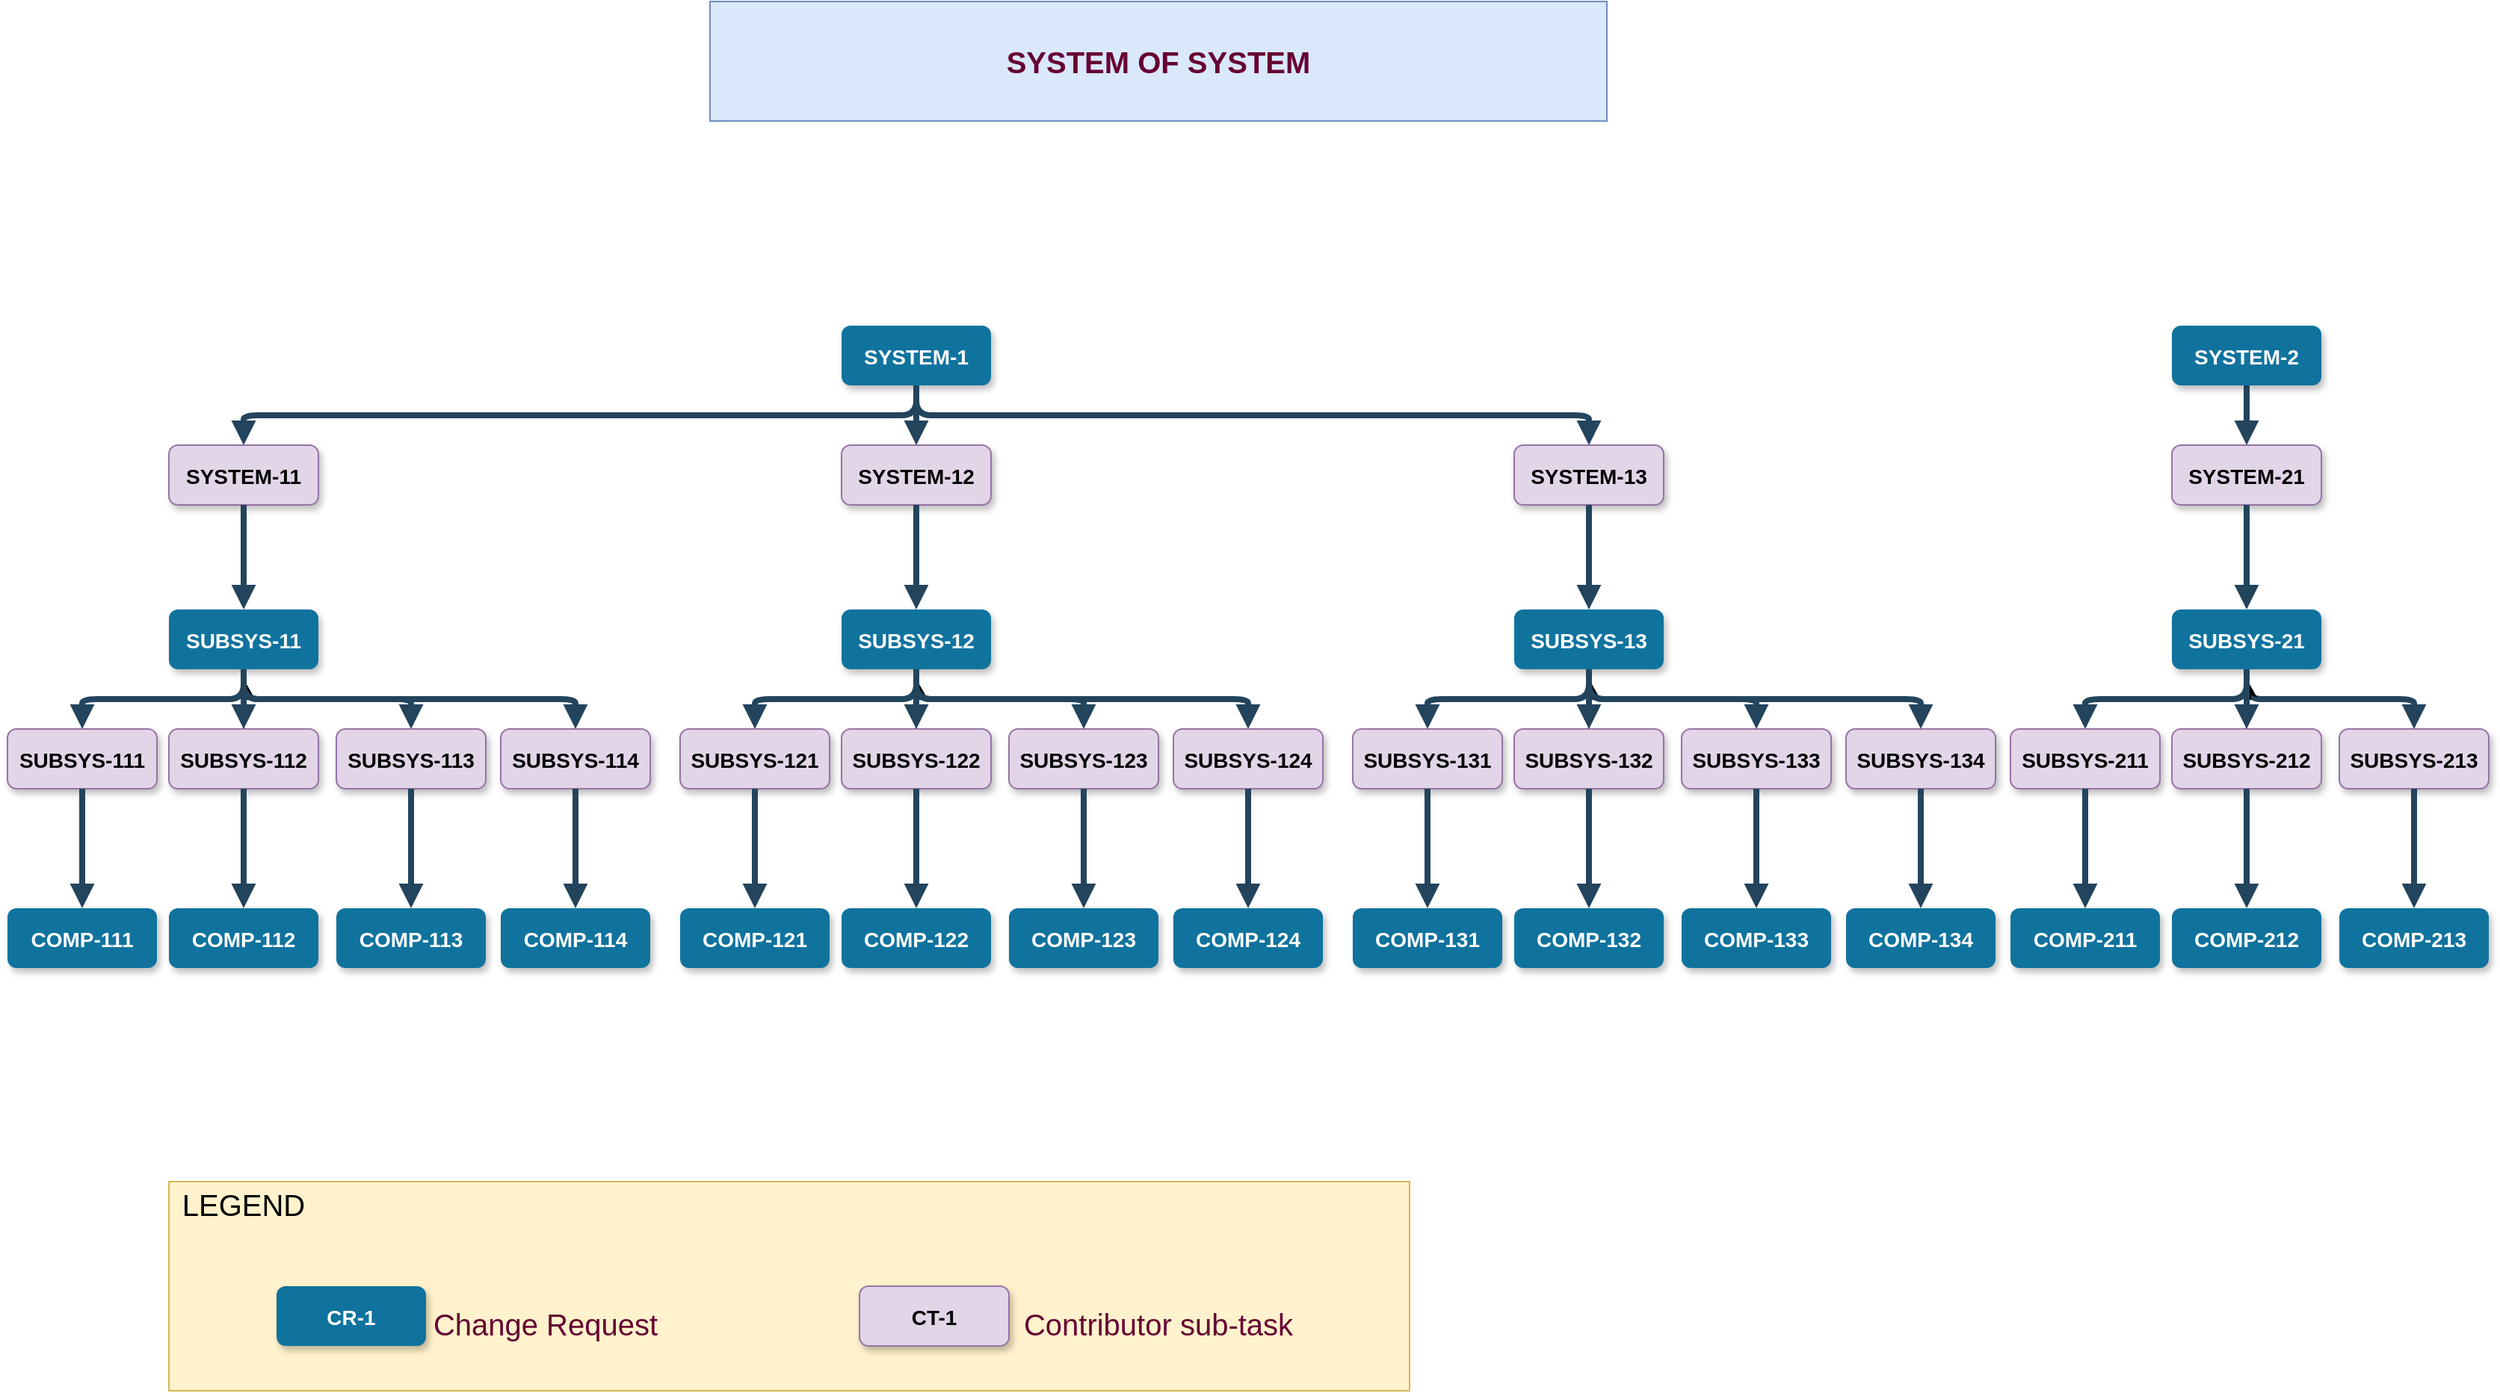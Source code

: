 <mxfile version="15.7.0" type="github">
  <diagram name="Page-1" id="97916047-d0de-89f5-080d-49f4d83e522f">
    <mxGraphModel dx="2370" dy="1270" grid="1" gridSize="10" guides="1" tooltips="1" connect="1" arrows="1" fold="1" page="1" pageScale="1.5" pageWidth="1169" pageHeight="827" background="none" math="0" shadow="0">
      <root>
        <mxCell id="0" />
        <mxCell id="1" parent="0" />
        <mxCell id="CCqJcbSyxTqTrVKvghvQ-134" value="" style="rounded=0;whiteSpace=wrap;html=1;fontSize=20;fillColor=#fff2cc;strokeColor=#d6b656;" vertex="1" parent="1">
          <mxGeometry x="168" y="850" width="830" height="140" as="geometry" />
        </mxCell>
        <mxCell id="3" value="SYSTEM-1" style="rounded=1;fillColor=#10739E;strokeColor=none;shadow=1;gradientColor=none;fontStyle=1;fontColor=#FFFFFF;fontSize=14;" parent="1" vertex="1">
          <mxGeometry x="618" y="277" width="100" height="40" as="geometry" />
        </mxCell>
        <mxCell id="8" value="SYSTEM-11" style="rounded=1;fillColor=#e1d5e7;strokeColor=#9673a6;shadow=1;fontStyle=1;fontSize=14;" parent="1" vertex="1">
          <mxGeometry x="168" y="357" width="100" height="40" as="geometry" />
        </mxCell>
        <mxCell id="9" value="SUBSYS-11" style="rounded=1;fillColor=#10739E;strokeColor=none;shadow=1;gradientColor=none;fontStyle=1;fontColor=#FFFFFF;fontSize=14;" parent="1" vertex="1">
          <mxGeometry x="168" y="467" width="100" height="40" as="geometry" />
        </mxCell>
        <mxCell id="10" value="SUBSYS-113" style="rounded=1;fillColor=#e1d5e7;strokeColor=#9673a6;shadow=1;fontStyle=1;fontSize=14;" parent="1" vertex="1">
          <mxGeometry x="280" y="547" width="100" height="40" as="geometry" />
        </mxCell>
        <mxCell id="11" value="COMP-113" style="rounded=1;fillColor=#10739E;strokeColor=none;shadow=1;gradientColor=none;fontStyle=1;fontColor=#FFFFFF;fontSize=14;" parent="1" vertex="1">
          <mxGeometry x="280" y="667" width="100" height="40" as="geometry" />
        </mxCell>
        <mxCell id="13" value="SYSTEM-12" style="rounded=1;fillColor=#e1d5e7;strokeColor=#9673a6;shadow=1;fontStyle=1;fontSize=14;" parent="1" vertex="1">
          <mxGeometry x="618" y="357" width="100" height="40" as="geometry" />
        </mxCell>
        <mxCell id="23" value="SYSTEM-13" style="rounded=1;fillColor=#e1d5e7;strokeColor=#9673a6;shadow=1;fontStyle=1;fontSize=14;" parent="1" vertex="1">
          <mxGeometry x="1068" y="357" width="100" height="40" as="geometry" />
        </mxCell>
        <mxCell id="34" value="" style="edgeStyle=elbowEdgeStyle;elbow=vertical;strokeWidth=4;endArrow=block;endFill=1;fontStyle=1;strokeColor=#23445D;exitX=0.5;exitY=1;exitDx=0;exitDy=0;" parent="1" source="3" target="8" edge="1">
          <mxGeometry x="50" y="-17.5" width="100" height="100" as="geometry">
            <mxPoint x="50" y="82.5" as="sourcePoint" />
            <mxPoint x="150" y="-17.5" as="targetPoint" />
            <Array as="points">
              <mxPoint x="308" y="337" />
              <mxPoint x="278" y="377" />
              <mxPoint x="580" y="372.5" />
            </Array>
          </mxGeometry>
        </mxCell>
        <mxCell id="37" value="" style="edgeStyle=elbowEdgeStyle;elbow=vertical;strokeWidth=4;endArrow=block;endFill=1;fontStyle=1;strokeColor=#23445D;exitX=0.5;exitY=1;exitDx=0;exitDy=0;entryX=0.5;entryY=0;entryDx=0;entryDy=0;" parent="1" source="3" target="23" edge="1">
          <mxGeometry x="50" y="-17.5" width="100" height="100" as="geometry">
            <mxPoint x="50" y="82.5" as="sourcePoint" />
            <mxPoint x="150" y="-17.5" as="targetPoint" />
            <Array as="points">
              <mxPoint x="630" y="337" />
            </Array>
          </mxGeometry>
        </mxCell>
        <mxCell id="38" value="" style="edgeStyle=elbowEdgeStyle;elbow=vertical;strokeWidth=4;endArrow=block;endFill=1;fontStyle=1;strokeColor=#23445D;" parent="1" source="8" target="9" edge="1">
          <mxGeometry x="90" y="-17.5" width="100" height="100" as="geometry">
            <mxPoint x="90" y="82.5" as="sourcePoint" />
            <mxPoint x="190" y="-17.5" as="targetPoint" />
          </mxGeometry>
        </mxCell>
        <mxCell id="39" value="" style="edgeStyle=elbowEdgeStyle;elbow=vertical;strokeWidth=4;endArrow=block;endFill=1;fontStyle=1;strokeColor=#23445D;" parent="1" source="9" target="10" edge="1">
          <mxGeometry x="90" y="-67.5" width="100" height="100" as="geometry">
            <mxPoint x="90" y="32.5" as="sourcePoint" />
            <mxPoint x="190" y="-67.5" as="targetPoint" />
          </mxGeometry>
        </mxCell>
        <mxCell id="40" value="" style="edgeStyle=elbowEdgeStyle;elbow=vertical;strokeWidth=4;endArrow=block;endFill=1;fontStyle=1;strokeColor=#23445D;" parent="1" source="10" target="11" edge="1">
          <mxGeometry x="60" y="2.5" width="100" height="100" as="geometry">
            <mxPoint x="60" y="102.5" as="sourcePoint" />
            <mxPoint x="160" y="2.5" as="targetPoint" />
          </mxGeometry>
        </mxCell>
        <mxCell id="42" value="" style="edgeStyle=elbowEdgeStyle;elbow=vertical;strokeWidth=4;endArrow=block;endFill=1;fontStyle=1;strokeColor=#23445D;entryX=0.5;entryY=0;entryDx=0;entryDy=0;" parent="1" source="13" target="CCqJcbSyxTqTrVKvghvQ-70" edge="1">
          <mxGeometry x="280" y="-17.5" width="100" height="100" as="geometry">
            <mxPoint x="280" y="82.5" as="sourcePoint" />
            <mxPoint x="820" y="467" as="targetPoint" />
          </mxGeometry>
        </mxCell>
        <mxCell id="50" value="" style="edgeStyle=elbowEdgeStyle;elbow=vertical;strokeWidth=4;endArrow=block;endFill=1;fontStyle=1;strokeColor=#23445D;entryX=0.5;entryY=0;entryDx=0;entryDy=0;" parent="1" source="23" target="CCqJcbSyxTqTrVKvghvQ-88" edge="1">
          <mxGeometry x="250" y="-17.5" width="100" height="100" as="geometry">
            <mxPoint x="250" y="82.5" as="sourcePoint" />
            <mxPoint x="1320" y="459" as="targetPoint" />
          </mxGeometry>
        </mxCell>
        <mxCell id="54" value="" style="edgeStyle=elbowEdgeStyle;elbow=vertical;strokeWidth=4;endArrow=block;endFill=1;fontStyle=1;strokeColor=#23445D;exitX=0.5;exitY=1;exitDx=0;exitDy=0;entryX=0.5;entryY=0;entryDx=0;entryDy=0;" parent="1" source="3" target="13" edge="1">
          <mxGeometry x="330" y="-17.5" width="100" height="100" as="geometry">
            <mxPoint x="330" y="82.5" as="sourcePoint" />
            <mxPoint x="628" y="357" as="targetPoint" />
            <Array as="points">
              <mxPoint x="668" y="337" />
            </Array>
          </mxGeometry>
        </mxCell>
        <mxCell id="CCqJcbSyxTqTrVKvghvQ-57" value="SUBSYS-111" style="rounded=1;fillColor=#e1d5e7;strokeColor=#9673a6;shadow=1;fontStyle=1;fontSize=14;" vertex="1" parent="1">
          <mxGeometry x="60" y="547" width="100" height="40" as="geometry" />
        </mxCell>
        <mxCell id="CCqJcbSyxTqTrVKvghvQ-58" value="COMP-111" style="rounded=1;fillColor=#10739E;strokeColor=none;shadow=1;gradientColor=none;fontStyle=1;fontColor=#FFFFFF;fontSize=14;" vertex="1" parent="1">
          <mxGeometry x="60" y="667" width="100" height="40" as="geometry" />
        </mxCell>
        <mxCell id="CCqJcbSyxTqTrVKvghvQ-59" value="" style="edgeStyle=elbowEdgeStyle;elbow=vertical;strokeWidth=4;endArrow=block;endFill=1;fontStyle=1;strokeColor=#23445D;exitX=0.5;exitY=1;exitDx=0;exitDy=0;" edge="1" parent="1" target="CCqJcbSyxTqTrVKvghvQ-57" source="9">
          <mxGeometry x="-160" y="-67.5" width="100" height="100" as="geometry">
            <mxPoint x="-32" y="487" as="sourcePoint" />
            <mxPoint x="-60" y="-67.5" as="targetPoint" />
          </mxGeometry>
        </mxCell>
        <mxCell id="CCqJcbSyxTqTrVKvghvQ-60" value="" style="edgeStyle=elbowEdgeStyle;elbow=vertical;strokeWidth=4;endArrow=block;endFill=1;fontStyle=1;strokeColor=#23445D;" edge="1" parent="1" source="CCqJcbSyxTqTrVKvghvQ-57" target="CCqJcbSyxTqTrVKvghvQ-58">
          <mxGeometry x="-160" y="2.5" width="100" height="100" as="geometry">
            <mxPoint x="-160" y="102.5" as="sourcePoint" />
            <mxPoint x="-60" y="2.5" as="targetPoint" />
          </mxGeometry>
        </mxCell>
        <mxCell id="CCqJcbSyxTqTrVKvghvQ-65" style="edgeStyle=orthogonalEdgeStyle;rounded=0;orthogonalLoop=1;jettySize=auto;html=1;" edge="1" parent="1" source="CCqJcbSyxTqTrVKvghvQ-61">
          <mxGeometry relative="1" as="geometry">
            <mxPoint x="220" y="517" as="targetPoint" />
          </mxGeometry>
        </mxCell>
        <mxCell id="CCqJcbSyxTqTrVKvghvQ-61" value="SUBSYS-112" style="rounded=1;fillColor=#e1d5e7;strokeColor=#9673a6;shadow=1;fontStyle=1;fontSize=14;" vertex="1" parent="1">
          <mxGeometry x="168" y="547" width="100" height="40" as="geometry" />
        </mxCell>
        <mxCell id="CCqJcbSyxTqTrVKvghvQ-62" value="COMP-112" style="rounded=1;fillColor=#10739E;strokeColor=none;shadow=1;gradientColor=none;fontStyle=1;fontColor=#FFFFFF;fontSize=14;" vertex="1" parent="1">
          <mxGeometry x="168" y="667" width="100" height="40" as="geometry" />
        </mxCell>
        <mxCell id="CCqJcbSyxTqTrVKvghvQ-63" value="" style="edgeStyle=elbowEdgeStyle;elbow=vertical;strokeWidth=4;endArrow=block;endFill=1;fontStyle=1;strokeColor=#23445D;" edge="1" parent="1" source="CCqJcbSyxTqTrVKvghvQ-61" target="CCqJcbSyxTqTrVKvghvQ-62">
          <mxGeometry x="-50" y="2.5" width="100" height="100" as="geometry">
            <mxPoint x="-50" y="102.5" as="sourcePoint" />
            <mxPoint x="50" y="2.5" as="targetPoint" />
          </mxGeometry>
        </mxCell>
        <mxCell id="CCqJcbSyxTqTrVKvghvQ-64" value="" style="edgeStyle=elbowEdgeStyle;elbow=vertical;strokeWidth=4;endArrow=block;endFill=1;fontStyle=1;strokeColor=#23445D;exitX=0.5;exitY=1;exitDx=0;exitDy=0;entryX=0.5;entryY=0;entryDx=0;entryDy=0;" edge="1" parent="1" source="9" target="CCqJcbSyxTqTrVKvghvQ-61">
          <mxGeometry x="-150" y="-57.5" width="100" height="100" as="geometry">
            <mxPoint x="228" y="527" as="sourcePoint" />
            <mxPoint x="120" y="557" as="targetPoint" />
          </mxGeometry>
        </mxCell>
        <mxCell id="CCqJcbSyxTqTrVKvghvQ-66" value="SUBSYS-114" style="rounded=1;fillColor=#e1d5e7;strokeColor=#9673a6;shadow=1;fontStyle=1;fontSize=14;" vertex="1" parent="1">
          <mxGeometry x="390" y="547" width="100" height="40" as="geometry" />
        </mxCell>
        <mxCell id="CCqJcbSyxTqTrVKvghvQ-67" value="COMP-114" style="rounded=1;fillColor=#10739E;strokeColor=none;shadow=1;gradientColor=none;fontStyle=1;fontColor=#FFFFFF;fontSize=14;" vertex="1" parent="1">
          <mxGeometry x="390" y="667" width="100" height="40" as="geometry" />
        </mxCell>
        <mxCell id="CCqJcbSyxTqTrVKvghvQ-68" value="" style="edgeStyle=elbowEdgeStyle;elbow=vertical;strokeWidth=4;endArrow=block;endFill=1;fontStyle=1;strokeColor=#23445D;" edge="1" parent="1" source="CCqJcbSyxTqTrVKvghvQ-66" target="CCqJcbSyxTqTrVKvghvQ-67">
          <mxGeometry x="170" y="2.5" width="100" height="100" as="geometry">
            <mxPoint x="170" y="102.5" as="sourcePoint" />
            <mxPoint x="270" y="2.5" as="targetPoint" />
          </mxGeometry>
        </mxCell>
        <mxCell id="CCqJcbSyxTqTrVKvghvQ-69" value="" style="edgeStyle=elbowEdgeStyle;elbow=vertical;strokeWidth=4;endArrow=block;endFill=1;fontStyle=1;strokeColor=#23445D;entryX=0.5;entryY=0;entryDx=0;entryDy=0;exitX=0.5;exitY=1;exitDx=0;exitDy=0;" edge="1" parent="1" source="9" target="CCqJcbSyxTqTrVKvghvQ-66">
          <mxGeometry x="100" y="-57.5" width="100" height="100" as="geometry">
            <mxPoint x="228" y="517" as="sourcePoint" />
            <mxPoint x="340" y="557" as="targetPoint" />
          </mxGeometry>
        </mxCell>
        <mxCell id="CCqJcbSyxTqTrVKvghvQ-70" value="SUBSYS-12" style="rounded=1;fillColor=#10739E;strokeColor=none;shadow=1;gradientColor=none;fontStyle=1;fontColor=#FFFFFF;fontSize=14;" vertex="1" parent="1">
          <mxGeometry x="618" y="467" width="100" height="40" as="geometry" />
        </mxCell>
        <mxCell id="CCqJcbSyxTqTrVKvghvQ-71" value="SUBSYS-123" style="rounded=1;fillColor=#e1d5e7;strokeColor=#9673a6;shadow=1;fontStyle=1;fontSize=14;" vertex="1" parent="1">
          <mxGeometry x="730" y="547" width="100" height="40" as="geometry" />
        </mxCell>
        <mxCell id="CCqJcbSyxTqTrVKvghvQ-72" value="COMP-123" style="rounded=1;fillColor=#10739E;strokeColor=none;shadow=1;gradientColor=none;fontStyle=1;fontColor=#FFFFFF;fontSize=14;" vertex="1" parent="1">
          <mxGeometry x="730" y="667" width="100" height="40" as="geometry" />
        </mxCell>
        <mxCell id="CCqJcbSyxTqTrVKvghvQ-73" value="" style="edgeStyle=elbowEdgeStyle;elbow=vertical;strokeWidth=4;endArrow=block;endFill=1;fontStyle=1;strokeColor=#23445D;" edge="1" parent="1" source="CCqJcbSyxTqTrVKvghvQ-70" target="CCqJcbSyxTqTrVKvghvQ-71">
          <mxGeometry x="540" y="-67.5" width="100" height="100" as="geometry">
            <mxPoint x="540" y="32.5" as="sourcePoint" />
            <mxPoint x="640" y="-67.5" as="targetPoint" />
          </mxGeometry>
        </mxCell>
        <mxCell id="CCqJcbSyxTqTrVKvghvQ-74" value="" style="edgeStyle=elbowEdgeStyle;elbow=vertical;strokeWidth=4;endArrow=block;endFill=1;fontStyle=1;strokeColor=#23445D;" edge="1" parent="1" source="CCqJcbSyxTqTrVKvghvQ-71" target="CCqJcbSyxTqTrVKvghvQ-72">
          <mxGeometry x="510" y="2.5" width="100" height="100" as="geometry">
            <mxPoint x="510" y="102.5" as="sourcePoint" />
            <mxPoint x="610" y="2.5" as="targetPoint" />
          </mxGeometry>
        </mxCell>
        <mxCell id="CCqJcbSyxTqTrVKvghvQ-75" value="SUBSYS-121" style="rounded=1;fillColor=#e1d5e7;strokeColor=#9673a6;shadow=1;fontStyle=1;fontSize=14;" vertex="1" parent="1">
          <mxGeometry x="510" y="547" width="100" height="40" as="geometry" />
        </mxCell>
        <mxCell id="CCqJcbSyxTqTrVKvghvQ-76" value="COMP-121" style="rounded=1;fillColor=#10739E;strokeColor=none;shadow=1;gradientColor=none;fontStyle=1;fontColor=#FFFFFF;fontSize=14;" vertex="1" parent="1">
          <mxGeometry x="510" y="667" width="100" height="40" as="geometry" />
        </mxCell>
        <mxCell id="CCqJcbSyxTqTrVKvghvQ-77" value="" style="edgeStyle=elbowEdgeStyle;elbow=vertical;strokeWidth=4;endArrow=block;endFill=1;fontStyle=1;strokeColor=#23445D;exitX=0.5;exitY=1;exitDx=0;exitDy=0;" edge="1" parent="1" source="CCqJcbSyxTqTrVKvghvQ-70" target="CCqJcbSyxTqTrVKvghvQ-75">
          <mxGeometry x="290" y="-67.5" width="100" height="100" as="geometry">
            <mxPoint x="418" y="487" as="sourcePoint" />
            <mxPoint x="390" y="-67.5" as="targetPoint" />
          </mxGeometry>
        </mxCell>
        <mxCell id="CCqJcbSyxTqTrVKvghvQ-78" value="" style="edgeStyle=elbowEdgeStyle;elbow=vertical;strokeWidth=4;endArrow=block;endFill=1;fontStyle=1;strokeColor=#23445D;" edge="1" parent="1" source="CCqJcbSyxTqTrVKvghvQ-75" target="CCqJcbSyxTqTrVKvghvQ-76">
          <mxGeometry x="290" y="2.5" width="100" height="100" as="geometry">
            <mxPoint x="290" y="102.5" as="sourcePoint" />
            <mxPoint x="390" y="2.5" as="targetPoint" />
          </mxGeometry>
        </mxCell>
        <mxCell id="CCqJcbSyxTqTrVKvghvQ-79" style="edgeStyle=orthogonalEdgeStyle;rounded=0;orthogonalLoop=1;jettySize=auto;html=1;" edge="1" parent="1" source="CCqJcbSyxTqTrVKvghvQ-80">
          <mxGeometry relative="1" as="geometry">
            <mxPoint x="670" y="517" as="targetPoint" />
          </mxGeometry>
        </mxCell>
        <mxCell id="CCqJcbSyxTqTrVKvghvQ-80" value="SUBSYS-122" style="rounded=1;fillColor=#e1d5e7;strokeColor=#9673a6;shadow=1;fontStyle=1;fontSize=14;" vertex="1" parent="1">
          <mxGeometry x="618" y="547" width="100" height="40" as="geometry" />
        </mxCell>
        <mxCell id="CCqJcbSyxTqTrVKvghvQ-81" value="COMP-122" style="rounded=1;fillColor=#10739E;strokeColor=none;shadow=1;gradientColor=none;fontStyle=1;fontColor=#FFFFFF;fontSize=14;" vertex="1" parent="1">
          <mxGeometry x="618" y="667" width="100" height="40" as="geometry" />
        </mxCell>
        <mxCell id="CCqJcbSyxTqTrVKvghvQ-82" value="" style="edgeStyle=elbowEdgeStyle;elbow=vertical;strokeWidth=4;endArrow=block;endFill=1;fontStyle=1;strokeColor=#23445D;" edge="1" parent="1" source="CCqJcbSyxTqTrVKvghvQ-80" target="CCqJcbSyxTqTrVKvghvQ-81">
          <mxGeometry x="400" y="2.5" width="100" height="100" as="geometry">
            <mxPoint x="400" y="102.5" as="sourcePoint" />
            <mxPoint x="500" y="2.5" as="targetPoint" />
          </mxGeometry>
        </mxCell>
        <mxCell id="CCqJcbSyxTqTrVKvghvQ-83" value="" style="edgeStyle=elbowEdgeStyle;elbow=vertical;strokeWidth=4;endArrow=block;endFill=1;fontStyle=1;strokeColor=#23445D;exitX=0.5;exitY=1;exitDx=0;exitDy=0;entryX=0.5;entryY=0;entryDx=0;entryDy=0;" edge="1" parent="1" source="CCqJcbSyxTqTrVKvghvQ-70" target="CCqJcbSyxTqTrVKvghvQ-80">
          <mxGeometry x="300" y="-57.5" width="100" height="100" as="geometry">
            <mxPoint x="678" y="527" as="sourcePoint" />
            <mxPoint x="570" y="557" as="targetPoint" />
          </mxGeometry>
        </mxCell>
        <mxCell id="CCqJcbSyxTqTrVKvghvQ-84" value="SUBSYS-124" style="rounded=1;fillColor=#e1d5e7;strokeColor=#9673a6;shadow=1;fontStyle=1;fontSize=14;" vertex="1" parent="1">
          <mxGeometry x="840" y="547" width="100" height="40" as="geometry" />
        </mxCell>
        <mxCell id="CCqJcbSyxTqTrVKvghvQ-85" value="COMP-124" style="rounded=1;fillColor=#10739E;strokeColor=none;shadow=1;gradientColor=none;fontStyle=1;fontColor=#FFFFFF;fontSize=14;" vertex="1" parent="1">
          <mxGeometry x="840" y="667" width="100" height="40" as="geometry" />
        </mxCell>
        <mxCell id="CCqJcbSyxTqTrVKvghvQ-86" value="" style="edgeStyle=elbowEdgeStyle;elbow=vertical;strokeWidth=4;endArrow=block;endFill=1;fontStyle=1;strokeColor=#23445D;" edge="1" parent="1" source="CCqJcbSyxTqTrVKvghvQ-84" target="CCqJcbSyxTqTrVKvghvQ-85">
          <mxGeometry x="620" y="2.5" width="100" height="100" as="geometry">
            <mxPoint x="620" y="102.5" as="sourcePoint" />
            <mxPoint x="720" y="2.5" as="targetPoint" />
          </mxGeometry>
        </mxCell>
        <mxCell id="CCqJcbSyxTqTrVKvghvQ-87" value="" style="edgeStyle=elbowEdgeStyle;elbow=vertical;strokeWidth=4;endArrow=block;endFill=1;fontStyle=1;strokeColor=#23445D;entryX=0.5;entryY=0;entryDx=0;entryDy=0;exitX=0.5;exitY=1;exitDx=0;exitDy=0;" edge="1" parent="1" source="CCqJcbSyxTqTrVKvghvQ-70" target="CCqJcbSyxTqTrVKvghvQ-84">
          <mxGeometry x="550" y="-57.5" width="100" height="100" as="geometry">
            <mxPoint x="678" y="517" as="sourcePoint" />
            <mxPoint x="790" y="557" as="targetPoint" />
          </mxGeometry>
        </mxCell>
        <mxCell id="CCqJcbSyxTqTrVKvghvQ-88" value="SUBSYS-13" style="rounded=1;fillColor=#10739E;strokeColor=none;shadow=1;gradientColor=none;fontStyle=1;fontColor=#FFFFFF;fontSize=14;" vertex="1" parent="1">
          <mxGeometry x="1068" y="467" width="100" height="40" as="geometry" />
        </mxCell>
        <mxCell id="CCqJcbSyxTqTrVKvghvQ-89" value="SUBSYS-133" style="rounded=1;fillColor=#e1d5e7;strokeColor=#9673a6;shadow=1;fontStyle=1;fontSize=14;" vertex="1" parent="1">
          <mxGeometry x="1180" y="547" width="100" height="40" as="geometry" />
        </mxCell>
        <mxCell id="CCqJcbSyxTqTrVKvghvQ-90" value="COMP-133" style="rounded=1;fillColor=#10739E;strokeColor=none;shadow=1;gradientColor=none;fontStyle=1;fontColor=#FFFFFF;fontSize=14;" vertex="1" parent="1">
          <mxGeometry x="1180" y="667" width="100" height="40" as="geometry" />
        </mxCell>
        <mxCell id="CCqJcbSyxTqTrVKvghvQ-91" value="" style="edgeStyle=elbowEdgeStyle;elbow=vertical;strokeWidth=4;endArrow=block;endFill=1;fontStyle=1;strokeColor=#23445D;" edge="1" parent="1" source="CCqJcbSyxTqTrVKvghvQ-88" target="CCqJcbSyxTqTrVKvghvQ-89">
          <mxGeometry x="990" y="-67.5" width="100" height="100" as="geometry">
            <mxPoint x="990" y="32.5" as="sourcePoint" />
            <mxPoint x="1090" y="-67.5" as="targetPoint" />
          </mxGeometry>
        </mxCell>
        <mxCell id="CCqJcbSyxTqTrVKvghvQ-92" value="" style="edgeStyle=elbowEdgeStyle;elbow=vertical;strokeWidth=4;endArrow=block;endFill=1;fontStyle=1;strokeColor=#23445D;" edge="1" parent="1" source="CCqJcbSyxTqTrVKvghvQ-89" target="CCqJcbSyxTqTrVKvghvQ-90">
          <mxGeometry x="960" y="2.5" width="100" height="100" as="geometry">
            <mxPoint x="960" y="102.5" as="sourcePoint" />
            <mxPoint x="1060" y="2.5" as="targetPoint" />
          </mxGeometry>
        </mxCell>
        <mxCell id="CCqJcbSyxTqTrVKvghvQ-93" value="SUBSYS-131" style="rounded=1;fillColor=#e1d5e7;strokeColor=#9673a6;shadow=1;fontStyle=1;fontSize=14;" vertex="1" parent="1">
          <mxGeometry x="960" y="547" width="100" height="40" as="geometry" />
        </mxCell>
        <mxCell id="CCqJcbSyxTqTrVKvghvQ-94" value="COMP-131" style="rounded=1;fillColor=#10739E;strokeColor=none;shadow=1;gradientColor=none;fontStyle=1;fontColor=#FFFFFF;fontSize=14;" vertex="1" parent="1">
          <mxGeometry x="960" y="667" width="100" height="40" as="geometry" />
        </mxCell>
        <mxCell id="CCqJcbSyxTqTrVKvghvQ-95" value="" style="edgeStyle=elbowEdgeStyle;elbow=vertical;strokeWidth=4;endArrow=block;endFill=1;fontStyle=1;strokeColor=#23445D;exitX=0.5;exitY=1;exitDx=0;exitDy=0;" edge="1" parent="1" source="CCqJcbSyxTqTrVKvghvQ-88" target="CCqJcbSyxTqTrVKvghvQ-93">
          <mxGeometry x="740" y="-67.5" width="100" height="100" as="geometry">
            <mxPoint x="868" y="487" as="sourcePoint" />
            <mxPoint x="840" y="-67.5" as="targetPoint" />
          </mxGeometry>
        </mxCell>
        <mxCell id="CCqJcbSyxTqTrVKvghvQ-96" value="" style="edgeStyle=elbowEdgeStyle;elbow=vertical;strokeWidth=4;endArrow=block;endFill=1;fontStyle=1;strokeColor=#23445D;" edge="1" parent="1" source="CCqJcbSyxTqTrVKvghvQ-93" target="CCqJcbSyxTqTrVKvghvQ-94">
          <mxGeometry x="740" y="2.5" width="100" height="100" as="geometry">
            <mxPoint x="740" y="102.5" as="sourcePoint" />
            <mxPoint x="840" y="2.5" as="targetPoint" />
          </mxGeometry>
        </mxCell>
        <mxCell id="CCqJcbSyxTqTrVKvghvQ-97" style="edgeStyle=orthogonalEdgeStyle;rounded=0;orthogonalLoop=1;jettySize=auto;html=1;" edge="1" parent="1" source="CCqJcbSyxTqTrVKvghvQ-98">
          <mxGeometry relative="1" as="geometry">
            <mxPoint x="1120" y="517" as="targetPoint" />
          </mxGeometry>
        </mxCell>
        <mxCell id="CCqJcbSyxTqTrVKvghvQ-98" value="SUBSYS-132" style="rounded=1;fillColor=#e1d5e7;strokeColor=#9673a6;shadow=1;fontStyle=1;fontSize=14;" vertex="1" parent="1">
          <mxGeometry x="1068" y="547" width="100" height="40" as="geometry" />
        </mxCell>
        <mxCell id="CCqJcbSyxTqTrVKvghvQ-99" value="COMP-132" style="rounded=1;fillColor=#10739E;strokeColor=none;shadow=1;gradientColor=none;fontStyle=1;fontColor=#FFFFFF;fontSize=14;" vertex="1" parent="1">
          <mxGeometry x="1068" y="667" width="100" height="40" as="geometry" />
        </mxCell>
        <mxCell id="CCqJcbSyxTqTrVKvghvQ-100" value="" style="edgeStyle=elbowEdgeStyle;elbow=vertical;strokeWidth=4;endArrow=block;endFill=1;fontStyle=1;strokeColor=#23445D;" edge="1" parent="1" source="CCqJcbSyxTqTrVKvghvQ-98" target="CCqJcbSyxTqTrVKvghvQ-99">
          <mxGeometry x="850" y="2.5" width="100" height="100" as="geometry">
            <mxPoint x="850" y="102.5" as="sourcePoint" />
            <mxPoint x="950" y="2.5" as="targetPoint" />
          </mxGeometry>
        </mxCell>
        <mxCell id="CCqJcbSyxTqTrVKvghvQ-101" value="" style="edgeStyle=elbowEdgeStyle;elbow=vertical;strokeWidth=4;endArrow=block;endFill=1;fontStyle=1;strokeColor=#23445D;exitX=0.5;exitY=1;exitDx=0;exitDy=0;entryX=0.5;entryY=0;entryDx=0;entryDy=0;" edge="1" parent="1" source="CCqJcbSyxTqTrVKvghvQ-88" target="CCqJcbSyxTqTrVKvghvQ-98">
          <mxGeometry x="750" y="-57.5" width="100" height="100" as="geometry">
            <mxPoint x="1128" y="527" as="sourcePoint" />
            <mxPoint x="1020" y="557" as="targetPoint" />
          </mxGeometry>
        </mxCell>
        <mxCell id="CCqJcbSyxTqTrVKvghvQ-102" value="SUBSYS-134" style="rounded=1;fillColor=#e1d5e7;strokeColor=#9673a6;shadow=1;fontStyle=1;fontSize=14;" vertex="1" parent="1">
          <mxGeometry x="1290" y="547" width="100" height="40" as="geometry" />
        </mxCell>
        <mxCell id="CCqJcbSyxTqTrVKvghvQ-103" value="COMP-134" style="rounded=1;fillColor=#10739E;strokeColor=none;shadow=1;gradientColor=none;fontStyle=1;fontColor=#FFFFFF;fontSize=14;" vertex="1" parent="1">
          <mxGeometry x="1290" y="667" width="100" height="40" as="geometry" />
        </mxCell>
        <mxCell id="CCqJcbSyxTqTrVKvghvQ-104" value="" style="edgeStyle=elbowEdgeStyle;elbow=vertical;strokeWidth=4;endArrow=block;endFill=1;fontStyle=1;strokeColor=#23445D;" edge="1" parent="1" source="CCqJcbSyxTqTrVKvghvQ-102" target="CCqJcbSyxTqTrVKvghvQ-103">
          <mxGeometry x="1070" y="2.5" width="100" height="100" as="geometry">
            <mxPoint x="1070" y="102.5" as="sourcePoint" />
            <mxPoint x="1170" y="2.5" as="targetPoint" />
          </mxGeometry>
        </mxCell>
        <mxCell id="CCqJcbSyxTqTrVKvghvQ-105" value="" style="edgeStyle=elbowEdgeStyle;elbow=vertical;strokeWidth=4;endArrow=block;endFill=1;fontStyle=1;strokeColor=#23445D;entryX=0.5;entryY=0;entryDx=0;entryDy=0;exitX=0.5;exitY=1;exitDx=0;exitDy=0;" edge="1" parent="1" source="CCqJcbSyxTqTrVKvghvQ-88" target="CCqJcbSyxTqTrVKvghvQ-102">
          <mxGeometry x="1000" y="-57.5" width="100" height="100" as="geometry">
            <mxPoint x="1128" y="517" as="sourcePoint" />
            <mxPoint x="1240" y="557" as="targetPoint" />
          </mxGeometry>
        </mxCell>
        <mxCell id="CCqJcbSyxTqTrVKvghvQ-106" value="SYSTEM-21" style="rounded=1;fillColor=#e1d5e7;strokeColor=#9673a6;shadow=1;fontStyle=1;fontSize=14;" vertex="1" parent="1">
          <mxGeometry x="1508" y="357" width="100" height="40" as="geometry" />
        </mxCell>
        <mxCell id="CCqJcbSyxTqTrVKvghvQ-107" value="" style="edgeStyle=elbowEdgeStyle;elbow=vertical;strokeWidth=4;endArrow=block;endFill=1;fontStyle=1;strokeColor=#23445D;entryX=0.5;entryY=0;entryDx=0;entryDy=0;" edge="1" parent="1" source="CCqJcbSyxTqTrVKvghvQ-106" target="CCqJcbSyxTqTrVKvghvQ-108">
          <mxGeometry x="690" y="-17.5" width="100" height="100" as="geometry">
            <mxPoint x="690" y="82.5" as="sourcePoint" />
            <mxPoint x="1760" y="459" as="targetPoint" />
          </mxGeometry>
        </mxCell>
        <mxCell id="CCqJcbSyxTqTrVKvghvQ-108" value="SUBSYS-21" style="rounded=1;fillColor=#10739E;strokeColor=none;shadow=1;gradientColor=none;fontStyle=1;fontColor=#FFFFFF;fontSize=14;" vertex="1" parent="1">
          <mxGeometry x="1508" y="467" width="100" height="40" as="geometry" />
        </mxCell>
        <mxCell id="CCqJcbSyxTqTrVKvghvQ-109" value="SUBSYS-213" style="rounded=1;fillColor=#e1d5e7;strokeColor=#9673a6;shadow=1;fontStyle=1;fontSize=14;" vertex="1" parent="1">
          <mxGeometry x="1620" y="547" width="100" height="40" as="geometry" />
        </mxCell>
        <mxCell id="CCqJcbSyxTqTrVKvghvQ-110" value="COMP-213" style="rounded=1;fillColor=#10739E;strokeColor=none;shadow=1;gradientColor=none;fontStyle=1;fontColor=#FFFFFF;fontSize=14;" vertex="1" parent="1">
          <mxGeometry x="1620" y="667" width="100" height="40" as="geometry" />
        </mxCell>
        <mxCell id="CCqJcbSyxTqTrVKvghvQ-111" value="" style="edgeStyle=elbowEdgeStyle;elbow=vertical;strokeWidth=4;endArrow=block;endFill=1;fontStyle=1;strokeColor=#23445D;" edge="1" parent="1" source="CCqJcbSyxTqTrVKvghvQ-108" target="CCqJcbSyxTqTrVKvghvQ-109">
          <mxGeometry x="1430" y="-67.5" width="100" height="100" as="geometry">
            <mxPoint x="1430" y="32.5" as="sourcePoint" />
            <mxPoint x="1530" y="-67.5" as="targetPoint" />
          </mxGeometry>
        </mxCell>
        <mxCell id="CCqJcbSyxTqTrVKvghvQ-112" value="" style="edgeStyle=elbowEdgeStyle;elbow=vertical;strokeWidth=4;endArrow=block;endFill=1;fontStyle=1;strokeColor=#23445D;" edge="1" parent="1" source="CCqJcbSyxTqTrVKvghvQ-109" target="CCqJcbSyxTqTrVKvghvQ-110">
          <mxGeometry x="1400" y="2.5" width="100" height="100" as="geometry">
            <mxPoint x="1400" y="102.5" as="sourcePoint" />
            <mxPoint x="1500" y="2.5" as="targetPoint" />
          </mxGeometry>
        </mxCell>
        <mxCell id="CCqJcbSyxTqTrVKvghvQ-113" value="SUBSYS-211" style="rounded=1;fillColor=#e1d5e7;strokeColor=#9673a6;shadow=1;fontStyle=1;fontSize=14;" vertex="1" parent="1">
          <mxGeometry x="1400" y="547" width="100" height="40" as="geometry" />
        </mxCell>
        <mxCell id="CCqJcbSyxTqTrVKvghvQ-114" value="COMP-211" style="rounded=1;fillColor=#10739E;strokeColor=none;shadow=1;gradientColor=none;fontStyle=1;fontColor=#FFFFFF;fontSize=14;" vertex="1" parent="1">
          <mxGeometry x="1400" y="667" width="100" height="40" as="geometry" />
        </mxCell>
        <mxCell id="CCqJcbSyxTqTrVKvghvQ-115" value="" style="edgeStyle=elbowEdgeStyle;elbow=vertical;strokeWidth=4;endArrow=block;endFill=1;fontStyle=1;strokeColor=#23445D;exitX=0.5;exitY=1;exitDx=0;exitDy=0;" edge="1" parent="1" source="CCqJcbSyxTqTrVKvghvQ-108" target="CCqJcbSyxTqTrVKvghvQ-113">
          <mxGeometry x="1180" y="-67.5" width="100" height="100" as="geometry">
            <mxPoint x="1308" y="487" as="sourcePoint" />
            <mxPoint x="1280" y="-67.5" as="targetPoint" />
          </mxGeometry>
        </mxCell>
        <mxCell id="CCqJcbSyxTqTrVKvghvQ-116" value="" style="edgeStyle=elbowEdgeStyle;elbow=vertical;strokeWidth=4;endArrow=block;endFill=1;fontStyle=1;strokeColor=#23445D;" edge="1" parent="1" source="CCqJcbSyxTqTrVKvghvQ-113" target="CCqJcbSyxTqTrVKvghvQ-114">
          <mxGeometry x="1180" y="2.5" width="100" height="100" as="geometry">
            <mxPoint x="1180" y="102.5" as="sourcePoint" />
            <mxPoint x="1280" y="2.5" as="targetPoint" />
          </mxGeometry>
        </mxCell>
        <mxCell id="CCqJcbSyxTqTrVKvghvQ-117" style="edgeStyle=orthogonalEdgeStyle;rounded=0;orthogonalLoop=1;jettySize=auto;html=1;" edge="1" parent="1" source="CCqJcbSyxTqTrVKvghvQ-118">
          <mxGeometry relative="1" as="geometry">
            <mxPoint x="1560" y="517" as="targetPoint" />
          </mxGeometry>
        </mxCell>
        <mxCell id="CCqJcbSyxTqTrVKvghvQ-118" value="SUBSYS-212" style="rounded=1;fillColor=#e1d5e7;strokeColor=#9673a6;shadow=1;fontStyle=1;fontSize=14;" vertex="1" parent="1">
          <mxGeometry x="1508" y="547" width="100" height="40" as="geometry" />
        </mxCell>
        <mxCell id="CCqJcbSyxTqTrVKvghvQ-119" value="COMP-212" style="rounded=1;fillColor=#10739E;strokeColor=none;shadow=1;gradientColor=none;fontStyle=1;fontColor=#FFFFFF;fontSize=14;" vertex="1" parent="1">
          <mxGeometry x="1508" y="667" width="100" height="40" as="geometry" />
        </mxCell>
        <mxCell id="CCqJcbSyxTqTrVKvghvQ-120" value="" style="edgeStyle=elbowEdgeStyle;elbow=vertical;strokeWidth=4;endArrow=block;endFill=1;fontStyle=1;strokeColor=#23445D;" edge="1" parent="1" source="CCqJcbSyxTqTrVKvghvQ-118" target="CCqJcbSyxTqTrVKvghvQ-119">
          <mxGeometry x="1290" y="2.5" width="100" height="100" as="geometry">
            <mxPoint x="1290" y="102.5" as="sourcePoint" />
            <mxPoint x="1390" y="2.5" as="targetPoint" />
          </mxGeometry>
        </mxCell>
        <mxCell id="CCqJcbSyxTqTrVKvghvQ-121" value="" style="edgeStyle=elbowEdgeStyle;elbow=vertical;strokeWidth=4;endArrow=block;endFill=1;fontStyle=1;strokeColor=#23445D;exitX=0.5;exitY=1;exitDx=0;exitDy=0;entryX=0.5;entryY=0;entryDx=0;entryDy=0;" edge="1" parent="1" source="CCqJcbSyxTqTrVKvghvQ-108" target="CCqJcbSyxTqTrVKvghvQ-118">
          <mxGeometry x="1190" y="-57.5" width="100" height="100" as="geometry">
            <mxPoint x="1568" y="527" as="sourcePoint" />
            <mxPoint x="1460" y="557" as="targetPoint" />
          </mxGeometry>
        </mxCell>
        <mxCell id="CCqJcbSyxTqTrVKvghvQ-126" value="SYSTEM-2" style="rounded=1;fillColor=#10739E;strokeColor=none;shadow=1;gradientColor=none;fontStyle=1;fontColor=#FFFFFF;fontSize=14;" vertex="1" parent="1">
          <mxGeometry x="1508" y="277" width="100" height="40" as="geometry" />
        </mxCell>
        <mxCell id="CCqJcbSyxTqTrVKvghvQ-127" value="" style="edgeStyle=elbowEdgeStyle;elbow=vertical;strokeWidth=4;endArrow=block;endFill=1;fontStyle=1;strokeColor=#23445D;entryX=0.5;entryY=0;entryDx=0;entryDy=0;exitX=0.5;exitY=1;exitDx=0;exitDy=0;" edge="1" parent="1" source="CCqJcbSyxTqTrVKvghvQ-126" target="CCqJcbSyxTqTrVKvghvQ-106">
          <mxGeometry x="772" y="-97.5" width="100" height="100" as="geometry">
            <mxPoint x="1640.0" y="317" as="sourcePoint" />
            <mxPoint x="1640.0" y="387" as="targetPoint" />
          </mxGeometry>
        </mxCell>
        <mxCell id="CCqJcbSyxTqTrVKvghvQ-128" value="SYSTEM OF SYSTEM" style="rounded=0;whiteSpace=wrap;html=1;fillColor=#dae8fc;strokeColor=#6c8ebf;fontSize=20;fontStyle=1;fontColor=#660033;" vertex="1" parent="1">
          <mxGeometry x="530" y="60" width="600" height="80" as="geometry" />
        </mxCell>
        <mxCell id="CCqJcbSyxTqTrVKvghvQ-130" value="CR-1" style="rounded=1;fillColor=#10739E;strokeColor=none;shadow=1;gradientColor=none;fontStyle=1;fontColor=#FFFFFF;fontSize=14;" vertex="1" parent="1">
          <mxGeometry x="240" y="920" width="100" height="40" as="geometry" />
        </mxCell>
        <mxCell id="CCqJcbSyxTqTrVKvghvQ-131" value="Change Request" style="text;html=1;strokeColor=none;fillColor=none;align=center;verticalAlign=middle;whiteSpace=wrap;rounded=0;fontSize=20;fontColor=#660033;" vertex="1" parent="1">
          <mxGeometry x="310" y="930" width="220" height="30" as="geometry" />
        </mxCell>
        <mxCell id="CCqJcbSyxTqTrVKvghvQ-132" value="CT-1" style="rounded=1;fillColor=#e1d5e7;strokeColor=#9673a6;shadow=1;fontStyle=1;fontSize=14;" vertex="1" parent="1">
          <mxGeometry x="630" y="920" width="100" height="40" as="geometry" />
        </mxCell>
        <mxCell id="CCqJcbSyxTqTrVKvghvQ-133" value="Contributor sub-task" style="text;html=1;strokeColor=none;fillColor=none;align=center;verticalAlign=middle;whiteSpace=wrap;rounded=0;fontSize=20;fontColor=#660033;" vertex="1" parent="1">
          <mxGeometry x="720" y="930" width="220" height="30" as="geometry" />
        </mxCell>
        <mxCell id="CCqJcbSyxTqTrVKvghvQ-135" value="LEGEND" style="text;html=1;strokeColor=none;fillColor=none;align=center;verticalAlign=middle;whiteSpace=wrap;rounded=0;fontSize=20;fontColor=#000000;" vertex="1" parent="1">
          <mxGeometry x="188" y="850" width="60" height="30" as="geometry" />
        </mxCell>
      </root>
    </mxGraphModel>
  </diagram>
</mxfile>
